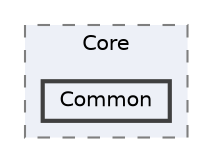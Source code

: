 digraph "C:/Users/User Asus/source/repos/Narrative Generator/Narrative Generator/Core/Common"
{
 // LATEX_PDF_SIZE
  bgcolor="transparent";
  edge [fontname=Helvetica,fontsize=10,labelfontname=Helvetica,labelfontsize=10];
  node [fontname=Helvetica,fontsize=10,shape=box,height=0.2,width=0.4];
  compound=true
  subgraph clusterdir_c7590eee68671ea755030b0a1af0a58e {
    graph [ bgcolor="#edf0f7", pencolor="grey50", label="Core", fontname=Helvetica,fontsize=10 style="filled,dashed", URL="dir_c7590eee68671ea755030b0a1af0a58e.html",tooltip=""]
  dir_a78df06b33c3a4ad9959822309766524 [label="Common", fillcolor="#edf0f7", color="grey25", style="filled,bold", URL="dir_a78df06b33c3a4ad9959822309766524.html",tooltip=""];
  }
}
